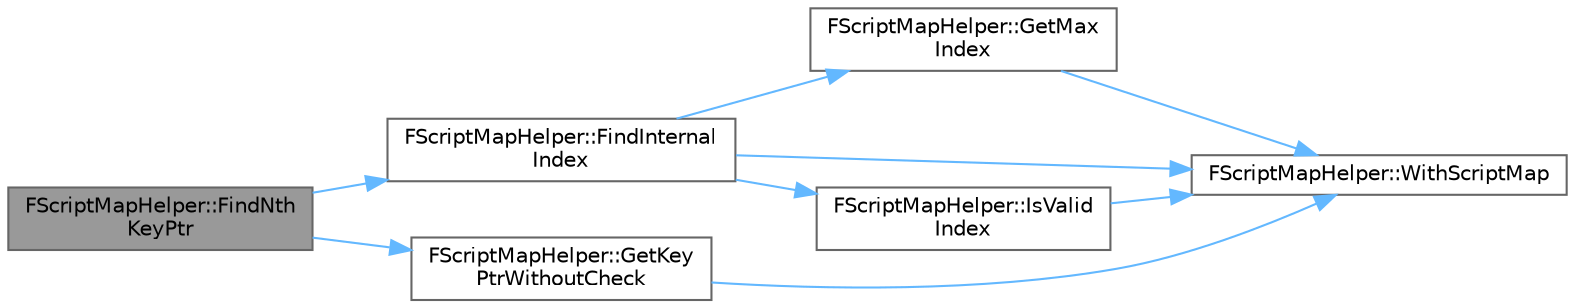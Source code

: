 digraph "FScriptMapHelper::FindNthKeyPtr"
{
 // INTERACTIVE_SVG=YES
 // LATEX_PDF_SIZE
  bgcolor="transparent";
  edge [fontname=Helvetica,fontsize=10,labelfontname=Helvetica,labelfontsize=10];
  node [fontname=Helvetica,fontsize=10,shape=box,height=0.2,width=0.4];
  rankdir="LR";
  Node1 [id="Node000001",label="FScriptMapHelper::FindNth\lKeyPtr",height=0.2,width=0.4,color="gray40", fillcolor="grey60", style="filled", fontcolor="black",tooltip="Returns a uint8 pointer to the the Nth valid key in the map (skipping invalid entries)."];
  Node1 -> Node2 [id="edge1_Node000001_Node000002",color="steelblue1",style="solid",tooltip=" "];
  Node2 [id="Node000002",label="FScriptMapHelper::FindInternal\lIndex",height=0.2,width=0.4,color="grey40", fillcolor="white", style="filled",URL="$d4/d21/classFScriptMapHelper.html#a9c5f56f64e33e8590147ed9767c273ac",tooltip="Maps have gaps in their indices, so this function translates a logical index (ie."];
  Node2 -> Node3 [id="edge2_Node000002_Node000003",color="steelblue1",style="solid",tooltip=" "];
  Node3 [id="Node000003",label="FScriptMapHelper::GetMax\lIndex",height=0.2,width=0.4,color="grey40", fillcolor="white", style="filled",URL="$d4/d21/classFScriptMapHelper.html#a98a65ef7bdd810ad7159c9384c220c99",tooltip="Returns the (non-inclusive) maximum index of elements in the map."];
  Node3 -> Node4 [id="edge3_Node000003_Node000004",color="steelblue1",style="solid",tooltip=" "];
  Node4 [id="Node000004",label="FScriptMapHelper::WithScriptMap",height=0.2,width=0.4,color="grey40", fillcolor="white", style="filled",URL="$d4/d21/classFScriptMapHelper.html#ad068ece7a3e0a66870836ea53dd93df9",tooltip=" "];
  Node2 -> Node5 [id="edge4_Node000002_Node000005",color="steelblue1",style="solid",tooltip=" "];
  Node5 [id="Node000005",label="FScriptMapHelper::IsValid\lIndex",height=0.2,width=0.4,color="grey40", fillcolor="white", style="filled",URL="$d4/d21/classFScriptMapHelper.html#afa9a09d25e073fa62fca5f04c4fa1b88",tooltip="Index range check."];
  Node5 -> Node4 [id="edge5_Node000005_Node000004",color="steelblue1",style="solid",tooltip=" "];
  Node2 -> Node4 [id="edge6_Node000002_Node000004",color="steelblue1",style="solid",tooltip=" "];
  Node1 -> Node6 [id="edge7_Node000001_Node000006",color="steelblue1",style="solid",tooltip=" "];
  Node6 [id="Node000006",label="FScriptMapHelper::GetKey\lPtrWithoutCheck",height=0.2,width=0.4,color="grey40", fillcolor="white", style="filled",URL="$d4/d21/classFScriptMapHelper.html#ad171e98f196dbf67cd93880d48c3f8d1",tooltip="Returns a uint8 pointer to the key in the array without checking the index."];
  Node6 -> Node4 [id="edge8_Node000006_Node000004",color="steelblue1",style="solid",tooltip=" "];
}
